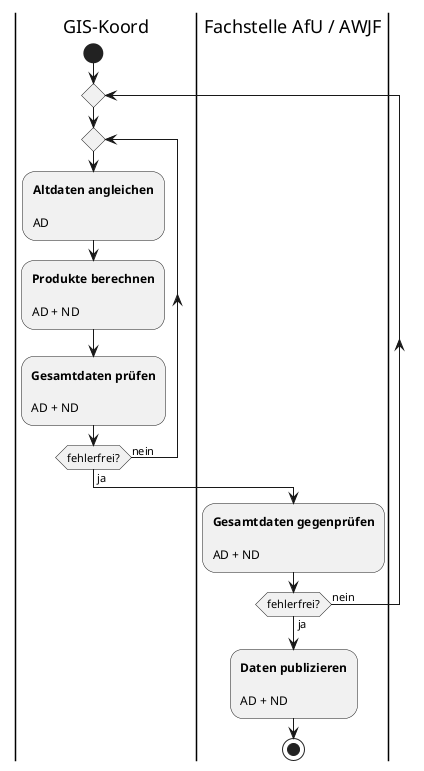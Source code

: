 @startuml

|GIS-Koord|

start

repeat

  repeat
  
  :**Altdaten angleichen**\n\nAD;
  
  :**Produkte berechnen**\n\nAD + ND;
  
  :**Gesamtdaten prüfen**\n\nAD + ND;
  
  repeat while (fehlerfrei?) is (nein) not (ja)
  
|Fachstelle AfU / AWJF|

:**Gesamtdaten gegenprüfen**\n\nAD + ND;
  
repeat while (fehlerfrei?) is (nein) not (ja)

:**Daten publizieren**\n\nAD + ND;

stop
@enduml